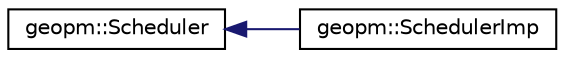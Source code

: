 digraph "Graphical Class Hierarchy"
{
 // LATEX_PDF_SIZE
  edge [fontname="Helvetica",fontsize="10",labelfontname="Helvetica",labelfontsize="10"];
  node [fontname="Helvetica",fontsize="10",shape=record];
  rankdir="LR";
  Node0 [label="geopm::Scheduler",height=0.2,width=0.4,color="black", fillcolor="white", style="filled",URL="$classgeopm_1_1_scheduler.html",tooltip=" "];
  Node0 -> Node1 [dir="back",color="midnightblue",fontsize="10",style="solid",fontname="Helvetica"];
  Node1 [label="geopm::SchedulerImp",height=0.2,width=0.4,color="black", fillcolor="white", style="filled",URL="$classgeopm_1_1_scheduler_imp.html",tooltip=" "];
}
